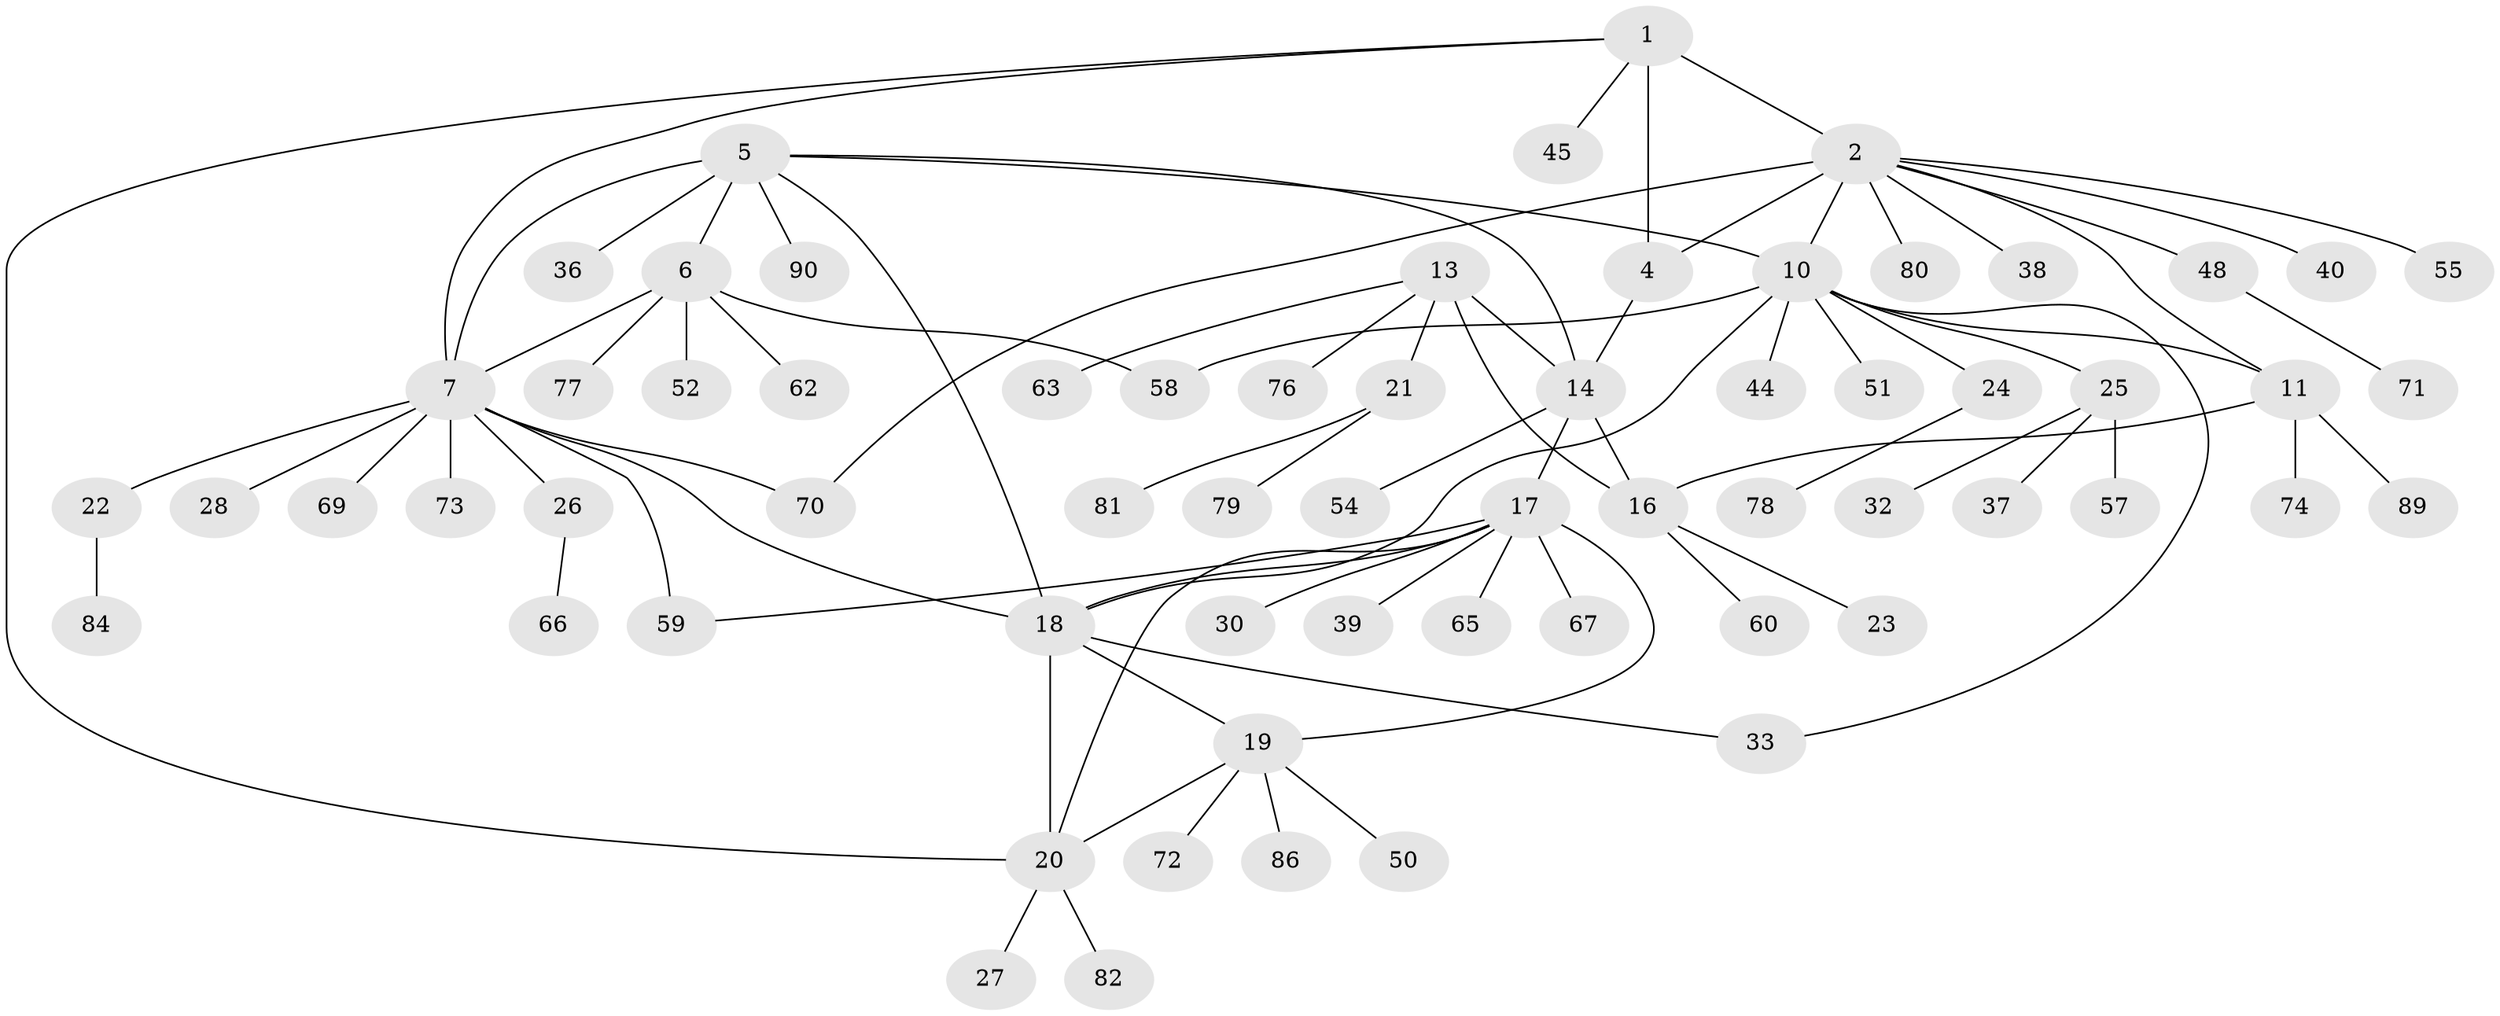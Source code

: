 // Generated by graph-tools (version 1.1) at 2025/24/03/03/25 07:24:12]
// undirected, 65 vertices, 82 edges
graph export_dot {
graph [start="1"]
  node [color=gray90,style=filled];
  1 [super="+3"];
  2 [super="+9"];
  4 [super="+53"];
  5;
  6 [super="+35"];
  7 [super="+8"];
  10 [super="+12"];
  11 [super="+43"];
  13 [super="+46"];
  14 [super="+15"];
  16;
  17 [super="+31"];
  18 [super="+49"];
  19 [super="+29"];
  20 [super="+42"];
  21 [super="+64"];
  22;
  23 [super="+47"];
  24 [super="+34"];
  25 [super="+83"];
  26;
  27;
  28 [super="+41"];
  30;
  32;
  33;
  36;
  37;
  38;
  39;
  40;
  44;
  45;
  48 [super="+56"];
  50;
  51;
  52;
  54 [super="+87"];
  55;
  57;
  58 [super="+61"];
  59 [super="+68"];
  60;
  62;
  63;
  65;
  66;
  67;
  69;
  70;
  71;
  72 [super="+75"];
  73;
  74;
  76 [super="+85"];
  77;
  78;
  79 [super="+88"];
  80;
  81;
  82;
  84;
  86;
  89;
  90;
  1 -- 2 [weight=2];
  1 -- 4 [weight=2];
  1 -- 7;
  1 -- 20;
  1 -- 45;
  2 -- 4;
  2 -- 38;
  2 -- 70;
  2 -- 80;
  2 -- 48;
  2 -- 55;
  2 -- 40;
  2 -- 10 [weight=2];
  2 -- 11;
  4 -- 14;
  5 -- 6;
  5 -- 7 [weight=2];
  5 -- 18;
  5 -- 36;
  5 -- 90;
  5 -- 10;
  5 -- 14;
  6 -- 7 [weight=2];
  6 -- 52;
  6 -- 58;
  6 -- 62;
  6 -- 77;
  7 -- 22;
  7 -- 28;
  7 -- 59 [weight=2];
  7 -- 69;
  7 -- 70;
  7 -- 73;
  7 -- 26;
  7 -- 18;
  10 -- 11 [weight=2];
  10 -- 33;
  10 -- 44;
  10 -- 18;
  10 -- 51;
  10 -- 24;
  10 -- 25;
  10 -- 58;
  11 -- 16;
  11 -- 74;
  11 -- 89;
  13 -- 14 [weight=2];
  13 -- 16;
  13 -- 21;
  13 -- 63;
  13 -- 76;
  14 -- 16 [weight=2];
  14 -- 17;
  14 -- 54;
  16 -- 23;
  16 -- 60;
  17 -- 18;
  17 -- 19;
  17 -- 20;
  17 -- 30;
  17 -- 39;
  17 -- 59;
  17 -- 65;
  17 -- 67;
  18 -- 19;
  18 -- 20;
  18 -- 33;
  19 -- 20;
  19 -- 50;
  19 -- 72;
  19 -- 86;
  20 -- 27;
  20 -- 82;
  21 -- 79;
  21 -- 81;
  22 -- 84;
  24 -- 78;
  25 -- 32;
  25 -- 37;
  25 -- 57;
  26 -- 66;
  48 -- 71;
}
